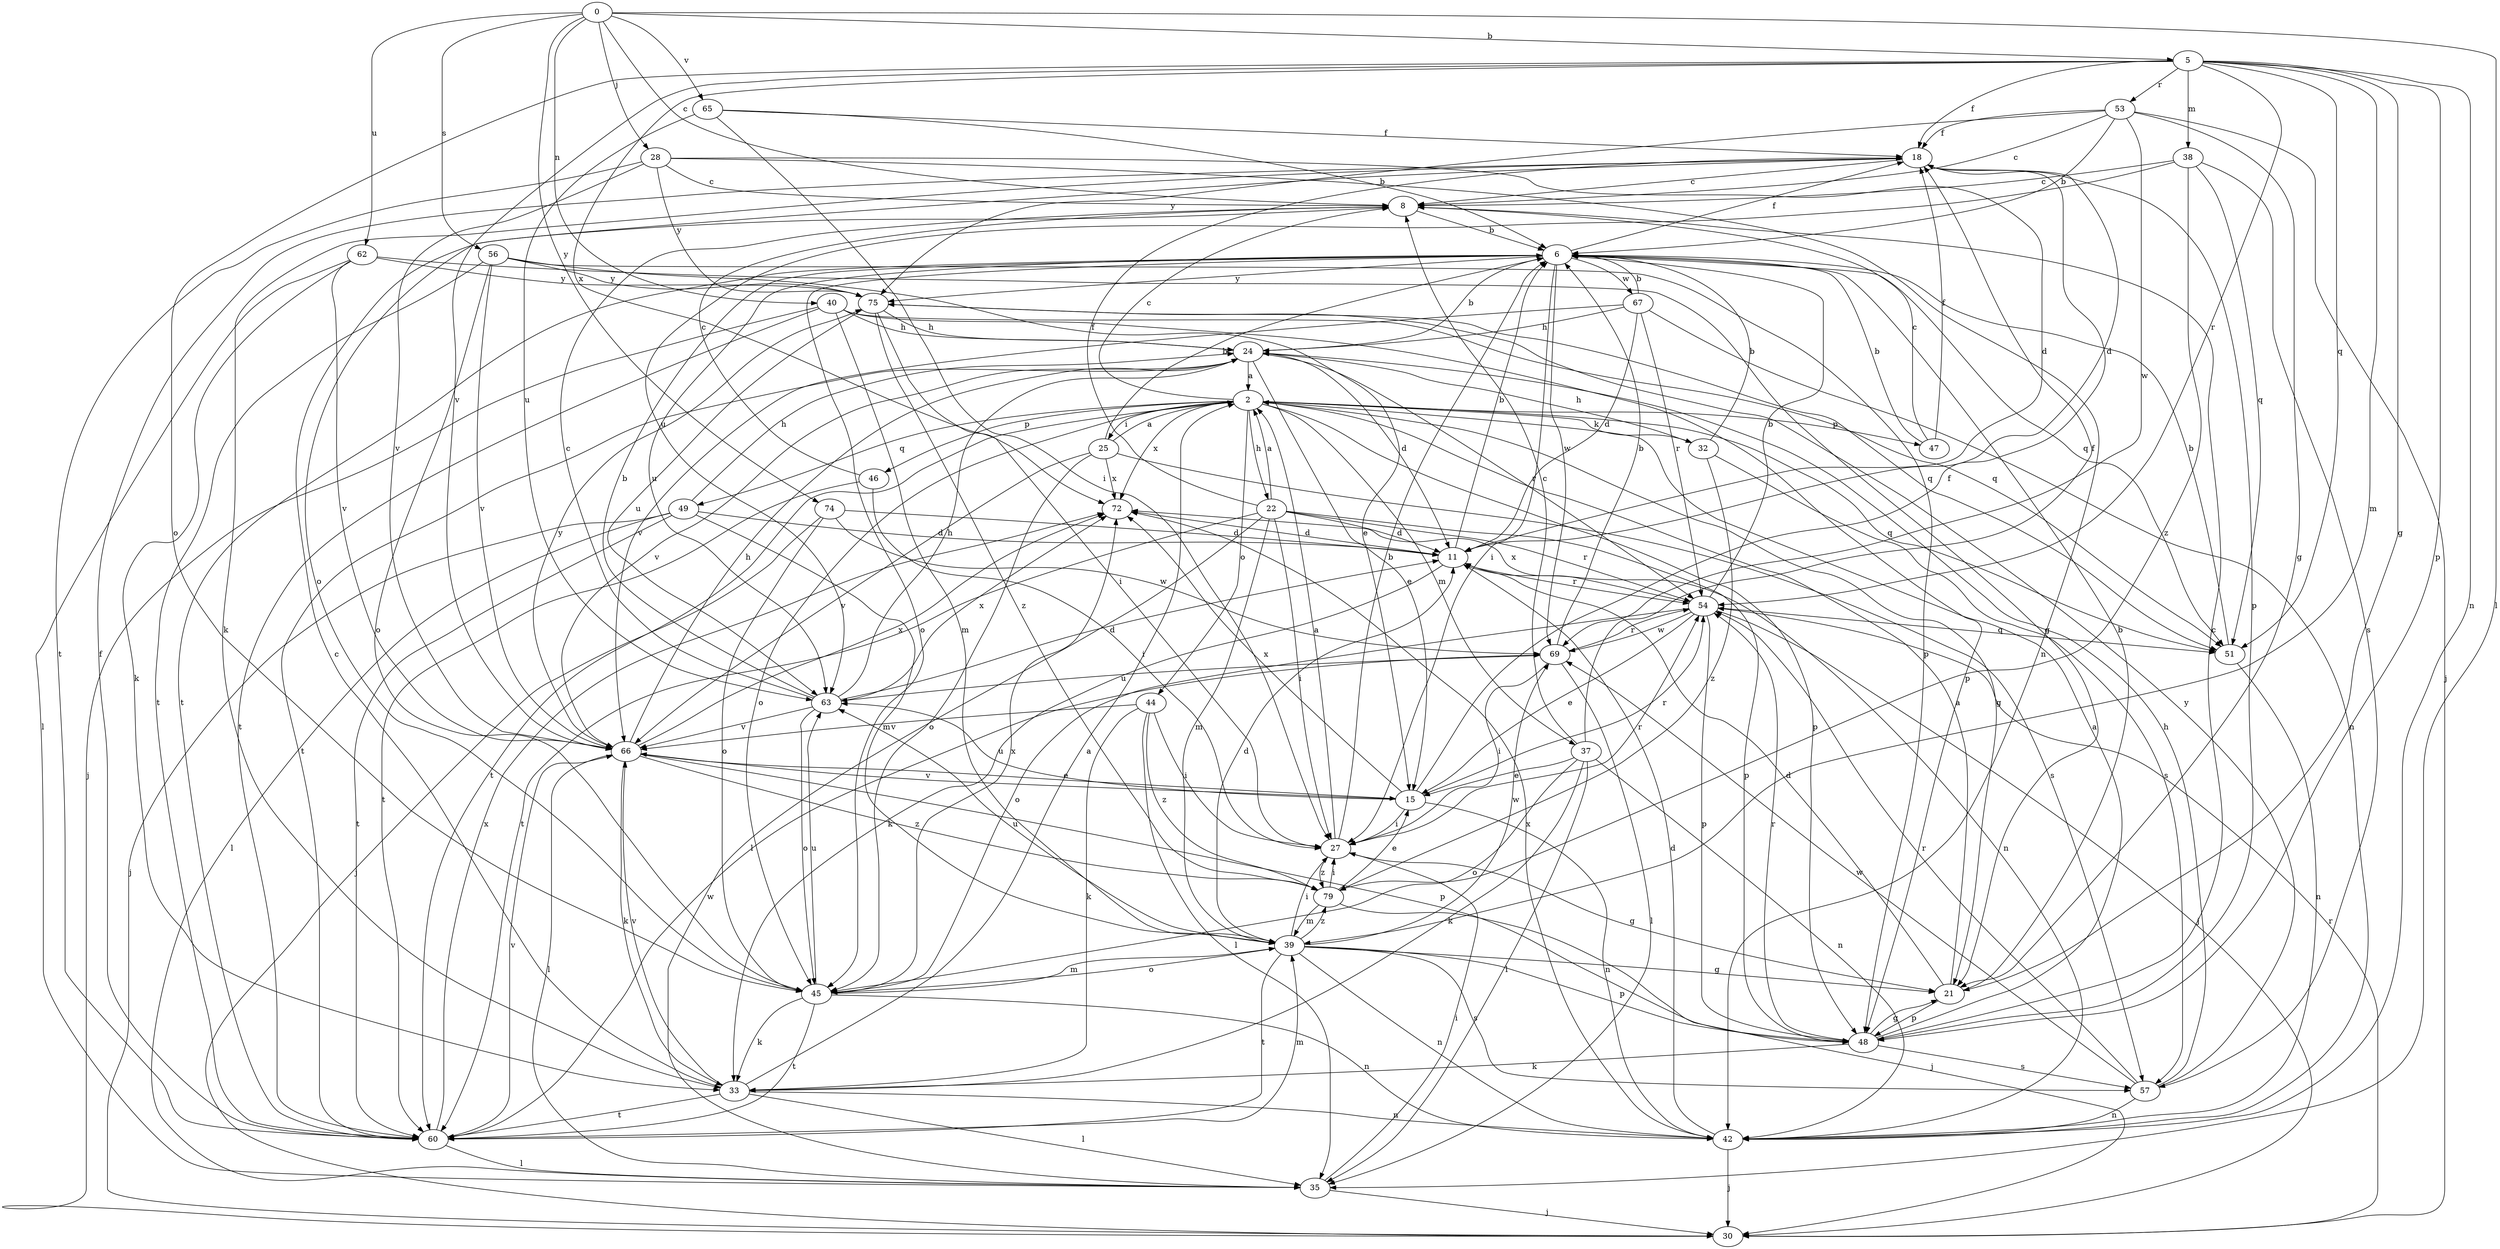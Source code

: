 strict digraph  {
0;
2;
5;
6;
8;
11;
15;
18;
21;
22;
24;
25;
27;
28;
30;
32;
33;
35;
37;
38;
39;
40;
42;
44;
45;
46;
47;
48;
49;
51;
53;
54;
56;
57;
60;
62;
63;
65;
66;
67;
69;
72;
74;
75;
79;
0 -> 5  [label=b];
0 -> 8  [label=c];
0 -> 28  [label=j];
0 -> 35  [label=l];
0 -> 40  [label=n];
0 -> 56  [label=s];
0 -> 62  [label=u];
0 -> 65  [label=v];
0 -> 74  [label=y];
2 -> 8  [label=c];
2 -> 21  [label=g];
2 -> 22  [label=h];
2 -> 25  [label=i];
2 -> 32  [label=k];
2 -> 37  [label=m];
2 -> 44  [label=o];
2 -> 45  [label=o];
2 -> 46  [label=p];
2 -> 47  [label=p];
2 -> 48  [label=p];
2 -> 49  [label=q];
2 -> 51  [label=q];
2 -> 60  [label=t];
2 -> 72  [label=x];
5 -> 18  [label=f];
5 -> 21  [label=g];
5 -> 38  [label=m];
5 -> 39  [label=m];
5 -> 42  [label=n];
5 -> 45  [label=o];
5 -> 48  [label=p];
5 -> 51  [label=q];
5 -> 53  [label=r];
5 -> 54  [label=r];
5 -> 66  [label=v];
5 -> 72  [label=x];
6 -> 18  [label=f];
6 -> 27  [label=i];
6 -> 45  [label=o];
6 -> 51  [label=q];
6 -> 60  [label=t];
6 -> 63  [label=u];
6 -> 67  [label=w];
6 -> 69  [label=w];
6 -> 75  [label=y];
8 -> 6  [label=b];
11 -> 6  [label=b];
11 -> 33  [label=k];
11 -> 42  [label=n];
11 -> 54  [label=r];
15 -> 18  [label=f];
15 -> 27  [label=i];
15 -> 42  [label=n];
15 -> 54  [label=r];
15 -> 63  [label=u];
15 -> 66  [label=v];
15 -> 72  [label=x];
18 -> 8  [label=c];
18 -> 11  [label=d];
18 -> 33  [label=k];
18 -> 45  [label=o];
18 -> 48  [label=p];
21 -> 2  [label=a];
21 -> 6  [label=b];
21 -> 11  [label=d];
21 -> 48  [label=p];
22 -> 2  [label=a];
22 -> 11  [label=d];
22 -> 18  [label=f];
22 -> 27  [label=i];
22 -> 35  [label=l];
22 -> 39  [label=m];
22 -> 48  [label=p];
22 -> 54  [label=r];
22 -> 60  [label=t];
24 -> 2  [label=a];
24 -> 6  [label=b];
24 -> 11  [label=d];
24 -> 15  [label=e];
24 -> 54  [label=r];
24 -> 60  [label=t];
24 -> 66  [label=v];
25 -> 2  [label=a];
25 -> 6  [label=b];
25 -> 45  [label=o];
25 -> 57  [label=s];
25 -> 66  [label=v];
25 -> 72  [label=x];
27 -> 2  [label=a];
27 -> 6  [label=b];
27 -> 21  [label=g];
27 -> 54  [label=r];
27 -> 79  [label=z];
28 -> 8  [label=c];
28 -> 11  [label=d];
28 -> 42  [label=n];
28 -> 60  [label=t];
28 -> 66  [label=v];
28 -> 75  [label=y];
30 -> 54  [label=r];
32 -> 6  [label=b];
32 -> 24  [label=h];
32 -> 57  [label=s];
32 -> 79  [label=z];
33 -> 2  [label=a];
33 -> 8  [label=c];
33 -> 35  [label=l];
33 -> 42  [label=n];
33 -> 60  [label=t];
33 -> 66  [label=v];
35 -> 27  [label=i];
35 -> 30  [label=j];
37 -> 8  [label=c];
37 -> 15  [label=e];
37 -> 18  [label=f];
37 -> 33  [label=k];
37 -> 35  [label=l];
37 -> 42  [label=n];
37 -> 45  [label=o];
38 -> 8  [label=c];
38 -> 51  [label=q];
38 -> 57  [label=s];
38 -> 63  [label=u];
38 -> 79  [label=z];
39 -> 11  [label=d];
39 -> 21  [label=g];
39 -> 27  [label=i];
39 -> 42  [label=n];
39 -> 45  [label=o];
39 -> 48  [label=p];
39 -> 57  [label=s];
39 -> 60  [label=t];
39 -> 63  [label=u];
39 -> 69  [label=w];
39 -> 79  [label=z];
40 -> 24  [label=h];
40 -> 30  [label=j];
40 -> 39  [label=m];
40 -> 48  [label=p];
40 -> 51  [label=q];
40 -> 60  [label=t];
42 -> 11  [label=d];
42 -> 30  [label=j];
42 -> 72  [label=x];
44 -> 27  [label=i];
44 -> 33  [label=k];
44 -> 35  [label=l];
44 -> 66  [label=v];
44 -> 79  [label=z];
45 -> 33  [label=k];
45 -> 39  [label=m];
45 -> 42  [label=n];
45 -> 60  [label=t];
45 -> 63  [label=u];
45 -> 72  [label=x];
46 -> 8  [label=c];
46 -> 27  [label=i];
46 -> 60  [label=t];
47 -> 6  [label=b];
47 -> 8  [label=c];
47 -> 18  [label=f];
48 -> 2  [label=a];
48 -> 8  [label=c];
48 -> 21  [label=g];
48 -> 33  [label=k];
48 -> 54  [label=r];
48 -> 57  [label=s];
49 -> 11  [label=d];
49 -> 24  [label=h];
49 -> 30  [label=j];
49 -> 35  [label=l];
49 -> 39  [label=m];
49 -> 60  [label=t];
51 -> 6  [label=b];
51 -> 42  [label=n];
53 -> 6  [label=b];
53 -> 8  [label=c];
53 -> 18  [label=f];
53 -> 21  [label=g];
53 -> 30  [label=j];
53 -> 69  [label=w];
53 -> 75  [label=y];
54 -> 6  [label=b];
54 -> 15  [label=e];
54 -> 30  [label=j];
54 -> 45  [label=o];
54 -> 48  [label=p];
54 -> 51  [label=q];
54 -> 69  [label=w];
54 -> 72  [label=x];
56 -> 15  [label=e];
56 -> 45  [label=o];
56 -> 48  [label=p];
56 -> 60  [label=t];
56 -> 66  [label=v];
56 -> 75  [label=y];
57 -> 24  [label=h];
57 -> 42  [label=n];
57 -> 54  [label=r];
57 -> 69  [label=w];
57 -> 75  [label=y];
60 -> 18  [label=f];
60 -> 35  [label=l];
60 -> 39  [label=m];
60 -> 66  [label=v];
60 -> 69  [label=w];
60 -> 72  [label=x];
62 -> 21  [label=g];
62 -> 33  [label=k];
62 -> 35  [label=l];
62 -> 66  [label=v];
62 -> 75  [label=y];
63 -> 6  [label=b];
63 -> 8  [label=c];
63 -> 11  [label=d];
63 -> 24  [label=h];
63 -> 45  [label=o];
63 -> 66  [label=v];
63 -> 72  [label=x];
65 -> 6  [label=b];
65 -> 18  [label=f];
65 -> 27  [label=i];
65 -> 63  [label=u];
66 -> 15  [label=e];
66 -> 24  [label=h];
66 -> 33  [label=k];
66 -> 35  [label=l];
66 -> 48  [label=p];
66 -> 72  [label=x];
66 -> 75  [label=y];
66 -> 79  [label=z];
67 -> 6  [label=b];
67 -> 11  [label=d];
67 -> 24  [label=h];
67 -> 42  [label=n];
67 -> 54  [label=r];
67 -> 66  [label=v];
69 -> 6  [label=b];
69 -> 27  [label=i];
69 -> 35  [label=l];
69 -> 54  [label=r];
69 -> 63  [label=u];
72 -> 11  [label=d];
74 -> 11  [label=d];
74 -> 30  [label=j];
74 -> 45  [label=o];
74 -> 69  [label=w];
75 -> 24  [label=h];
75 -> 27  [label=i];
75 -> 51  [label=q];
75 -> 63  [label=u];
75 -> 79  [label=z];
79 -> 15  [label=e];
79 -> 27  [label=i];
79 -> 30  [label=j];
79 -> 39  [label=m];
}
